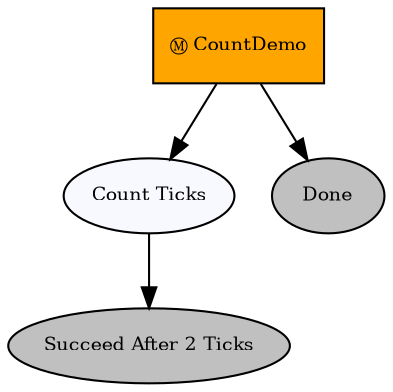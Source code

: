 digraph pastafarianism {
ordering=out;
graph [fontname="times-roman"];
node [fontname="times-roman"];
edge [fontname="times-roman"];
CountDemo [label="Ⓜ CountDemo", shape=box, style=filled, fillcolor=orange, fontsize=9, fontcolor=black];
"Count Ticks" [label="Count Ticks", shape=ellipse, style=filled, fillcolor=ghostwhite, fontsize=9, fontcolor=black];
CountDemo -> "Count Ticks";
"Succeed After 2 Ticks" [label="Succeed After 2 Ticks", shape=ellipse, style=filled, fillcolor=gray, fontsize=9, fontcolor=black];
"Count Ticks" -> "Succeed After 2 Ticks";
Done [label=Done, shape=ellipse, style=filled, fillcolor=gray, fontsize=9, fontcolor=black];
CountDemo -> Done;
}
